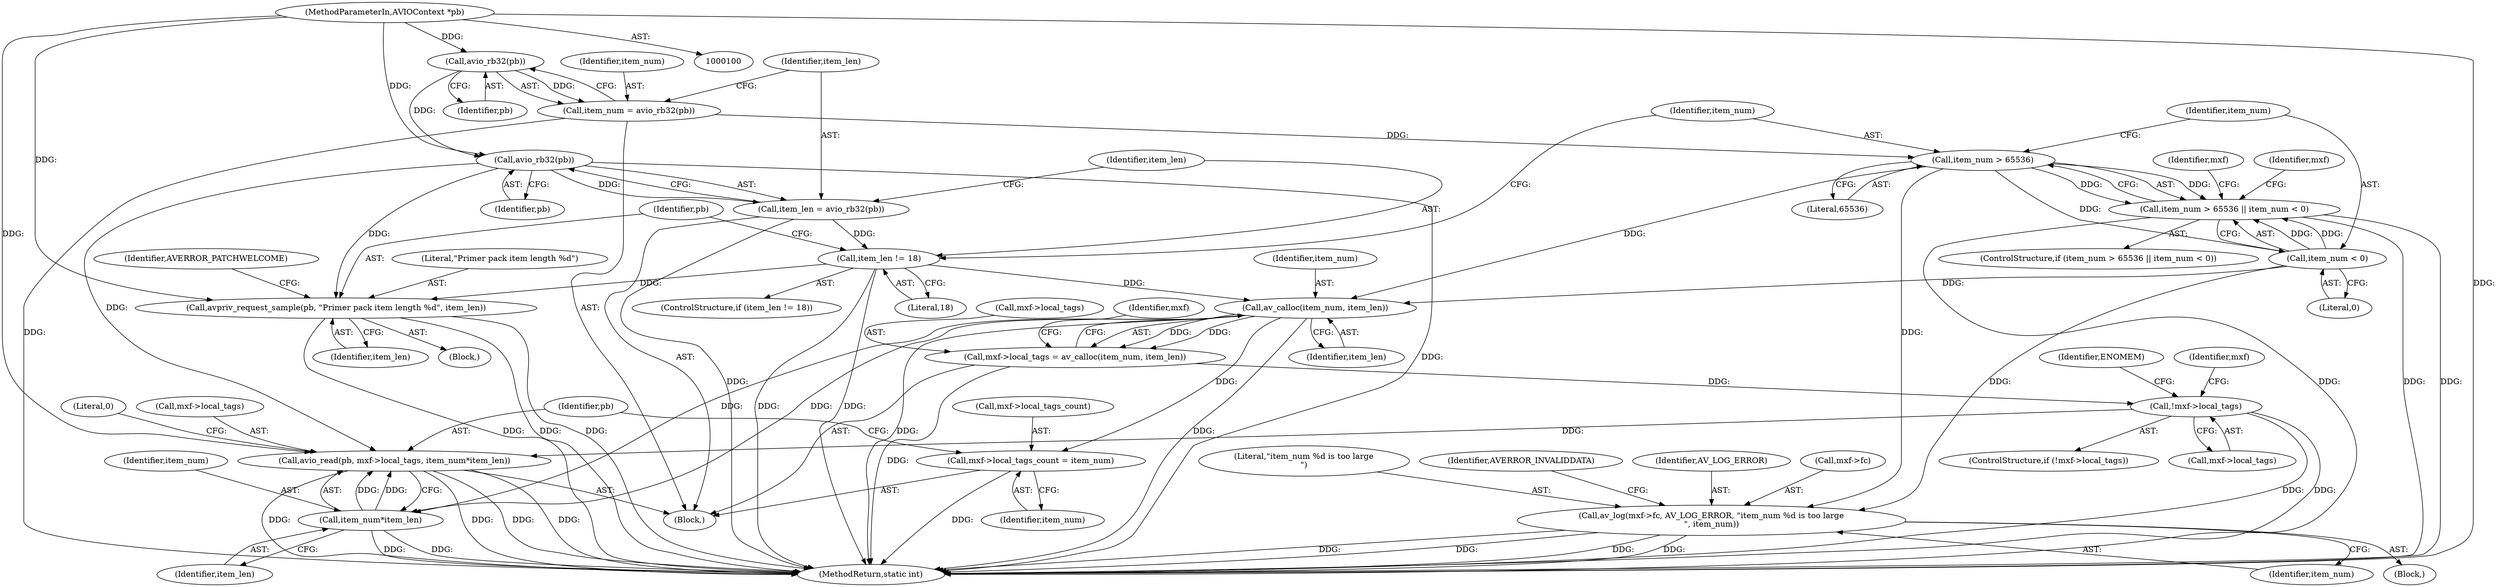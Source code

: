 digraph "0_FFmpeg_9d00fb9d70ee8c0cc7002b89318c5be00f1bbdad@pointer" {
"1000115" [label="(Call,avio_rb32(pb))"];
"1000102" [label="(MethodParameterIn,AVIOContext *pb)"];
"1000113" [label="(Call,item_num = avio_rb32(pb))"];
"1000135" [label="(Call,item_num > 65536)"];
"1000134" [label="(Call,item_num > 65536 || item_num < 0)"];
"1000138" [label="(Call,item_num < 0)"];
"1000142" [label="(Call,av_log(mxf->fc, AV_LOG_ERROR, \"item_num %d is too large\n\", item_num))"];
"1000174" [label="(Call,av_calloc(item_num, item_len))"];
"1000170" [label="(Call,mxf->local_tags = av_calloc(item_num, item_len))"];
"1000178" [label="(Call,!mxf->local_tags)"];
"1000190" [label="(Call,avio_read(pb, mxf->local_tags, item_num*item_len))"];
"1000185" [label="(Call,mxf->local_tags_count = item_num)"];
"1000195" [label="(Call,item_num*item_len)"];
"1000120" [label="(Call,avio_rb32(pb))"];
"1000118" [label="(Call,item_len = avio_rb32(pb))"];
"1000123" [label="(Call,item_len != 18)"];
"1000127" [label="(Call,avpriv_request_sample(pb, \"Primer pack item length %d\", item_len))"];
"1000124" [label="(Identifier,item_len)"];
"1000150" [label="(Identifier,AVERROR_INVALIDDATA)"];
"1000122" [label="(ControlStructure,if (item_len != 18))"];
"1000178" [label="(Call,!mxf->local_tags)"];
"1000136" [label="(Identifier,item_num)"];
"1000116" [label="(Identifier,pb)"];
"1000174" [label="(Call,av_calloc(item_num, item_len))"];
"1000119" [label="(Identifier,item_len)"];
"1000195" [label="(Call,item_num*item_len)"];
"1000146" [label="(Identifier,AV_LOG_ERROR)"];
"1000138" [label="(Call,item_num < 0)"];
"1000175" [label="(Identifier,item_num)"];
"1000139" [label="(Identifier,item_num)"];
"1000133" [label="(ControlStructure,if (item_num > 65536 || item_num < 0))"];
"1000186" [label="(Call,mxf->local_tags_count)"];
"1000144" [label="(Identifier,mxf)"];
"1000196" [label="(Identifier,item_num)"];
"1000199" [label="(Literal,0)"];
"1000192" [label="(Call,mxf->local_tags)"];
"1000177" [label="(ControlStructure,if (!mxf->local_tags))"];
"1000171" [label="(Call,mxf->local_tags)"];
"1000129" [label="(Literal,\"Primer pack item length %d\")"];
"1000176" [label="(Identifier,item_len)"];
"1000180" [label="(Identifier,mxf)"];
"1000137" [label="(Literal,65536)"];
"1000115" [label="(Call,avio_rb32(pb))"];
"1000142" [label="(Call,av_log(mxf->fc, AV_LOG_ERROR, \"item_num %d is too large\n\", item_num))"];
"1000153" [label="(Identifier,mxf)"];
"1000197" [label="(Identifier,item_len)"];
"1000189" [label="(Identifier,item_num)"];
"1000118" [label="(Call,item_len = avio_rb32(pb))"];
"1000127" [label="(Call,avpriv_request_sample(pb, \"Primer pack item length %d\", item_len))"];
"1000184" [label="(Identifier,ENOMEM)"];
"1000143" [label="(Call,mxf->fc)"];
"1000130" [label="(Identifier,item_len)"];
"1000134" [label="(Call,item_num > 65536 || item_num < 0)"];
"1000113" [label="(Call,item_num = avio_rb32(pb))"];
"1000128" [label="(Identifier,pb)"];
"1000121" [label="(Identifier,pb)"];
"1000140" [label="(Literal,0)"];
"1000102" [label="(MethodParameterIn,AVIOContext *pb)"];
"1000187" [label="(Identifier,mxf)"];
"1000147" [label="(Literal,\"item_num %d is too large\n\")"];
"1000141" [label="(Block,)"];
"1000114" [label="(Identifier,item_num)"];
"1000148" [label="(Identifier,item_num)"];
"1000125" [label="(Literal,18)"];
"1000185" [label="(Call,mxf->local_tags_count = item_num)"];
"1000107" [label="(Block,)"];
"1000135" [label="(Call,item_num > 65536)"];
"1000190" [label="(Call,avio_read(pb, mxf->local_tags, item_num*item_len))"];
"1000179" [label="(Call,mxf->local_tags)"];
"1000120" [label="(Call,avio_rb32(pb))"];
"1000191" [label="(Identifier,pb)"];
"1000200" [label="(MethodReturn,static int)"];
"1000126" [label="(Block,)"];
"1000132" [label="(Identifier,AVERROR_PATCHWELCOME)"];
"1000123" [label="(Call,item_len != 18)"];
"1000170" [label="(Call,mxf->local_tags = av_calloc(item_num, item_len))"];
"1000115" -> "1000113"  [label="AST: "];
"1000115" -> "1000116"  [label="CFG: "];
"1000116" -> "1000115"  [label="AST: "];
"1000113" -> "1000115"  [label="CFG: "];
"1000115" -> "1000113"  [label="DDG: "];
"1000102" -> "1000115"  [label="DDG: "];
"1000115" -> "1000120"  [label="DDG: "];
"1000102" -> "1000100"  [label="AST: "];
"1000102" -> "1000200"  [label="DDG: "];
"1000102" -> "1000120"  [label="DDG: "];
"1000102" -> "1000127"  [label="DDG: "];
"1000102" -> "1000190"  [label="DDG: "];
"1000113" -> "1000107"  [label="AST: "];
"1000114" -> "1000113"  [label="AST: "];
"1000119" -> "1000113"  [label="CFG: "];
"1000113" -> "1000200"  [label="DDG: "];
"1000113" -> "1000135"  [label="DDG: "];
"1000135" -> "1000134"  [label="AST: "];
"1000135" -> "1000137"  [label="CFG: "];
"1000136" -> "1000135"  [label="AST: "];
"1000137" -> "1000135"  [label="AST: "];
"1000139" -> "1000135"  [label="CFG: "];
"1000134" -> "1000135"  [label="CFG: "];
"1000135" -> "1000134"  [label="DDG: "];
"1000135" -> "1000134"  [label="DDG: "];
"1000135" -> "1000138"  [label="DDG: "];
"1000135" -> "1000142"  [label="DDG: "];
"1000135" -> "1000174"  [label="DDG: "];
"1000134" -> "1000133"  [label="AST: "];
"1000134" -> "1000138"  [label="CFG: "];
"1000138" -> "1000134"  [label="AST: "];
"1000144" -> "1000134"  [label="CFG: "];
"1000153" -> "1000134"  [label="CFG: "];
"1000134" -> "1000200"  [label="DDG: "];
"1000134" -> "1000200"  [label="DDG: "];
"1000134" -> "1000200"  [label="DDG: "];
"1000138" -> "1000134"  [label="DDG: "];
"1000138" -> "1000134"  [label="DDG: "];
"1000138" -> "1000140"  [label="CFG: "];
"1000139" -> "1000138"  [label="AST: "];
"1000140" -> "1000138"  [label="AST: "];
"1000138" -> "1000142"  [label="DDG: "];
"1000138" -> "1000174"  [label="DDG: "];
"1000142" -> "1000141"  [label="AST: "];
"1000142" -> "1000148"  [label="CFG: "];
"1000143" -> "1000142"  [label="AST: "];
"1000146" -> "1000142"  [label="AST: "];
"1000147" -> "1000142"  [label="AST: "];
"1000148" -> "1000142"  [label="AST: "];
"1000150" -> "1000142"  [label="CFG: "];
"1000142" -> "1000200"  [label="DDG: "];
"1000142" -> "1000200"  [label="DDG: "];
"1000142" -> "1000200"  [label="DDG: "];
"1000142" -> "1000200"  [label="DDG: "];
"1000174" -> "1000170"  [label="AST: "];
"1000174" -> "1000176"  [label="CFG: "];
"1000175" -> "1000174"  [label="AST: "];
"1000176" -> "1000174"  [label="AST: "];
"1000170" -> "1000174"  [label="CFG: "];
"1000174" -> "1000200"  [label="DDG: "];
"1000174" -> "1000200"  [label="DDG: "];
"1000174" -> "1000170"  [label="DDG: "];
"1000174" -> "1000170"  [label="DDG: "];
"1000123" -> "1000174"  [label="DDG: "];
"1000174" -> "1000185"  [label="DDG: "];
"1000174" -> "1000195"  [label="DDG: "];
"1000174" -> "1000195"  [label="DDG: "];
"1000170" -> "1000107"  [label="AST: "];
"1000171" -> "1000170"  [label="AST: "];
"1000180" -> "1000170"  [label="CFG: "];
"1000170" -> "1000200"  [label="DDG: "];
"1000170" -> "1000178"  [label="DDG: "];
"1000178" -> "1000177"  [label="AST: "];
"1000178" -> "1000179"  [label="CFG: "];
"1000179" -> "1000178"  [label="AST: "];
"1000184" -> "1000178"  [label="CFG: "];
"1000187" -> "1000178"  [label="CFG: "];
"1000178" -> "1000200"  [label="DDG: "];
"1000178" -> "1000200"  [label="DDG: "];
"1000178" -> "1000190"  [label="DDG: "];
"1000190" -> "1000107"  [label="AST: "];
"1000190" -> "1000195"  [label="CFG: "];
"1000191" -> "1000190"  [label="AST: "];
"1000192" -> "1000190"  [label="AST: "];
"1000195" -> "1000190"  [label="AST: "];
"1000199" -> "1000190"  [label="CFG: "];
"1000190" -> "1000200"  [label="DDG: "];
"1000190" -> "1000200"  [label="DDG: "];
"1000190" -> "1000200"  [label="DDG: "];
"1000190" -> "1000200"  [label="DDG: "];
"1000120" -> "1000190"  [label="DDG: "];
"1000195" -> "1000190"  [label="DDG: "];
"1000195" -> "1000190"  [label="DDG: "];
"1000185" -> "1000107"  [label="AST: "];
"1000185" -> "1000189"  [label="CFG: "];
"1000186" -> "1000185"  [label="AST: "];
"1000189" -> "1000185"  [label="AST: "];
"1000191" -> "1000185"  [label="CFG: "];
"1000185" -> "1000200"  [label="DDG: "];
"1000195" -> "1000197"  [label="CFG: "];
"1000196" -> "1000195"  [label="AST: "];
"1000197" -> "1000195"  [label="AST: "];
"1000195" -> "1000200"  [label="DDG: "];
"1000195" -> "1000200"  [label="DDG: "];
"1000120" -> "1000118"  [label="AST: "];
"1000120" -> "1000121"  [label="CFG: "];
"1000121" -> "1000120"  [label="AST: "];
"1000118" -> "1000120"  [label="CFG: "];
"1000120" -> "1000200"  [label="DDG: "];
"1000120" -> "1000118"  [label="DDG: "];
"1000120" -> "1000127"  [label="DDG: "];
"1000118" -> "1000107"  [label="AST: "];
"1000119" -> "1000118"  [label="AST: "];
"1000124" -> "1000118"  [label="CFG: "];
"1000118" -> "1000200"  [label="DDG: "];
"1000118" -> "1000123"  [label="DDG: "];
"1000123" -> "1000122"  [label="AST: "];
"1000123" -> "1000125"  [label="CFG: "];
"1000124" -> "1000123"  [label="AST: "];
"1000125" -> "1000123"  [label="AST: "];
"1000128" -> "1000123"  [label="CFG: "];
"1000136" -> "1000123"  [label="CFG: "];
"1000123" -> "1000200"  [label="DDG: "];
"1000123" -> "1000200"  [label="DDG: "];
"1000123" -> "1000127"  [label="DDG: "];
"1000127" -> "1000126"  [label="AST: "];
"1000127" -> "1000130"  [label="CFG: "];
"1000128" -> "1000127"  [label="AST: "];
"1000129" -> "1000127"  [label="AST: "];
"1000130" -> "1000127"  [label="AST: "];
"1000132" -> "1000127"  [label="CFG: "];
"1000127" -> "1000200"  [label="DDG: "];
"1000127" -> "1000200"  [label="DDG: "];
"1000127" -> "1000200"  [label="DDG: "];
}

